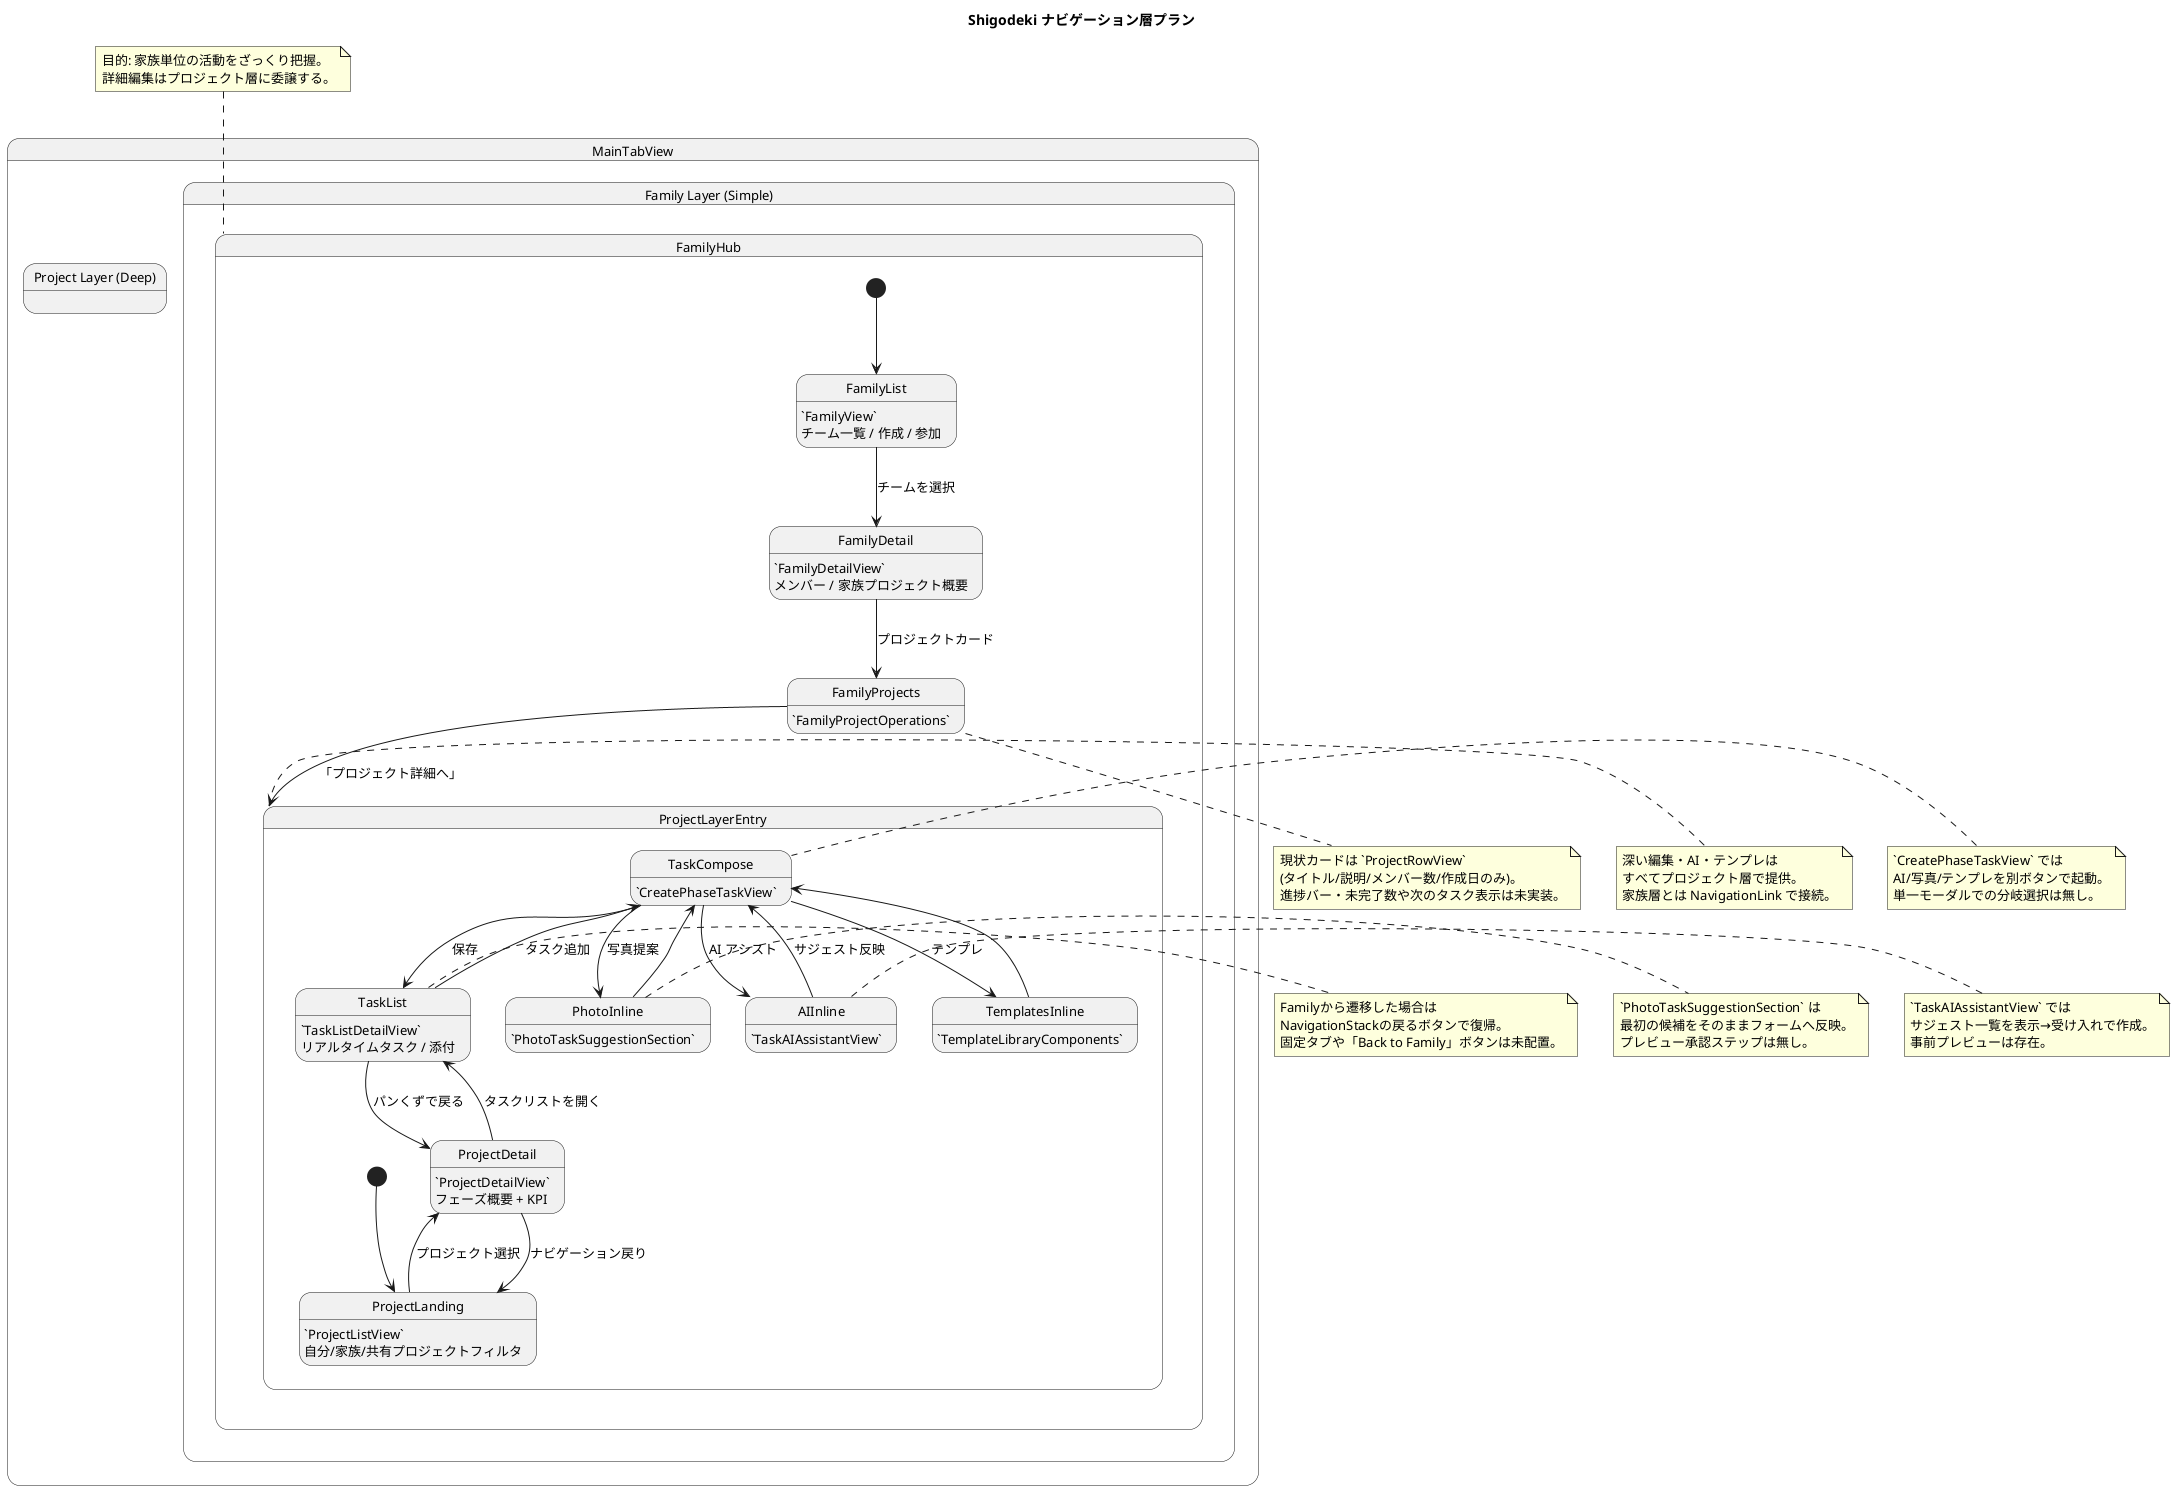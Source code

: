 @startuml
title Shigodeki ナビゲーション層プラン

skinparam shadowing false
skinparam state {
  FontSize 13
}

state "MainTabView" as MainTabs {
  state "Family Layer (Simple)" as FamilyLayer {
    state FamilyHub {
      [*] --> FamilyList
      FamilyList : `FamilyView`
      FamilyList : チーム一覧 / 作成 / 参加

      FamilyList --> FamilyDetail : チームを選択
      FamilyDetail : `FamilyDetailView`
      FamilyDetail : メンバー / 家族プロジェクト概要

      FamilyDetail --> FamilyProjects : プロジェクトカード
      FamilyProjects : `FamilyProjectOperations`
      FamilyProjects --> ProjectLayerEntry : 「プロジェクト詳細へ」
    }
  }

  state "Project Layer (Deep)" as ProjectLayer {
    state ProjectLayerEntry {
      [*] --> ProjectLanding
      ProjectLanding : `ProjectListView`
      ProjectLanding : 自分/家族/共有プロジェクトフィルタ

      ProjectLanding --> ProjectDetail : プロジェクト選択
      ProjectDetail : `ProjectDetailView`
      ProjectDetail : フェーズ概要 + KPI

      ProjectDetail --> TaskList : タスクリストを開く
      TaskList : `TaskListDetailView`
      TaskList : リアルタイムタスク / 添付

      TaskList --> TaskCompose : タスク追加
      TaskCompose : `CreatePhaseTaskView`
      TaskCompose --> AIInline : AI アシスト
      AIInline : `TaskAIAssistantView`
      TaskCompose --> PhotoInline : 写真提案
      PhotoInline : `PhotoTaskSuggestionSection`
      TaskCompose --> TemplatesInline : テンプレ
      TemplatesInline : `TemplateLibraryComponents`

      AIInline --> TaskCompose : サジェスト反映
      PhotoInline --> TaskCompose
      TemplatesInline --> TaskCompose

      TaskCompose --> TaskList : 保存
      TaskList --> ProjectDetail : パンくずで戻る
      ProjectDetail --> ProjectLanding : ナビゲーション戻り
    }
  }
}

note top of FamilyHub
  目的: 家族単位の活動をざっくり把握。
  詳細編集はプロジェクト層に委譲する。
end note

note right of ProjectLayerEntry
  深い編集・AI・テンプレは
  すべてプロジェクト層で提供。
  家族層とは NavigationLink で接続。
end note

note bottom of FamilyProjects
  現状カードは `ProjectRowView`
  (タイトル/説明/メンバー数/作成日のみ)。
  進捗バー・未完了数や次のタスク表示は未実装。
end note

note left of TaskCompose
  `CreatePhaseTaskView` では
  AI/写真/テンプレを別ボタンで起動。
  単一モーダルでの分岐選択は無し。
end note

note right of TaskList
  Familyから遷移した場合は
  NavigationStackの戻るボタンで復帰。
  固定タブや「Back to Family」ボタンは未配置。
end note

note right of PhotoInline
  `PhotoTaskSuggestionSection` は
  最初の候補をそのままフォームへ反映。
  プレビュー承認ステップは無し。
end note

note right of AIInline
  `TaskAIAssistantView` では
  サジェスト一覧を表示→受け入れで作成。
  事前プレビューは存在。
end note

@enduml

